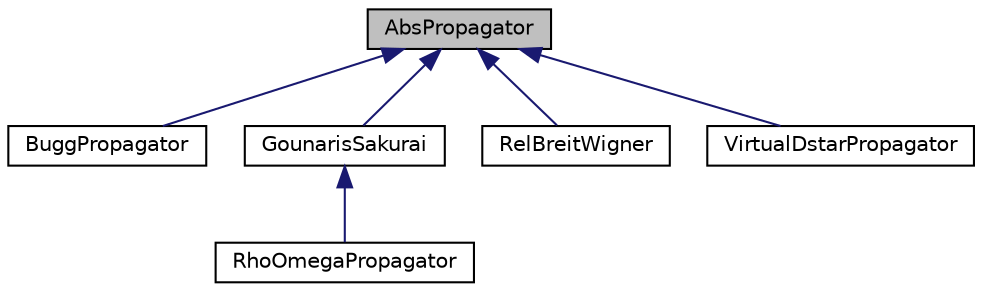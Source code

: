 digraph "AbsPropagator"
{
  edge [fontname="Helvetica",fontsize="10",labelfontname="Helvetica",labelfontsize="10"];
  node [fontname="Helvetica",fontsize="10",shape=record];
  Node1 [label="AbsPropagator",height=0.2,width=0.4,color="black", fillcolor="grey75", style="filled", fontcolor="black"];
  Node1 -> Node2 [dir="back",color="midnightblue",fontsize="10",style="solid",fontname="Helvetica"];
  Node2 [label="BuggPropagator",height=0.2,width=0.4,color="black", fillcolor="white", style="filled",URL="$class_bugg_propagator.html"];
  Node1 -> Node3 [dir="back",color="midnightblue",fontsize="10",style="solid",fontname="Helvetica"];
  Node3 [label="GounarisSakurai",height=0.2,width=0.4,color="black", fillcolor="white", style="filled",URL="$class_gounaris_sakurai.html"];
  Node3 -> Node4 [dir="back",color="midnightblue",fontsize="10",style="solid",fontname="Helvetica"];
  Node4 [label="RhoOmegaPropagator",height=0.2,width=0.4,color="black", fillcolor="white", style="filled",URL="$class_rho_omega_propagator.html"];
  Node1 -> Node5 [dir="back",color="midnightblue",fontsize="10",style="solid",fontname="Helvetica"];
  Node5 [label="RelBreitWigner",height=0.2,width=0.4,color="black", fillcolor="white", style="filled",URL="$class_rel_breit_wigner.html"];
  Node1 -> Node6 [dir="back",color="midnightblue",fontsize="10",style="solid",fontname="Helvetica"];
  Node6 [label="VirtualDstarPropagator",height=0.2,width=0.4,color="black", fillcolor="white", style="filled",URL="$class_virtual_dstar_propagator.html"];
}
